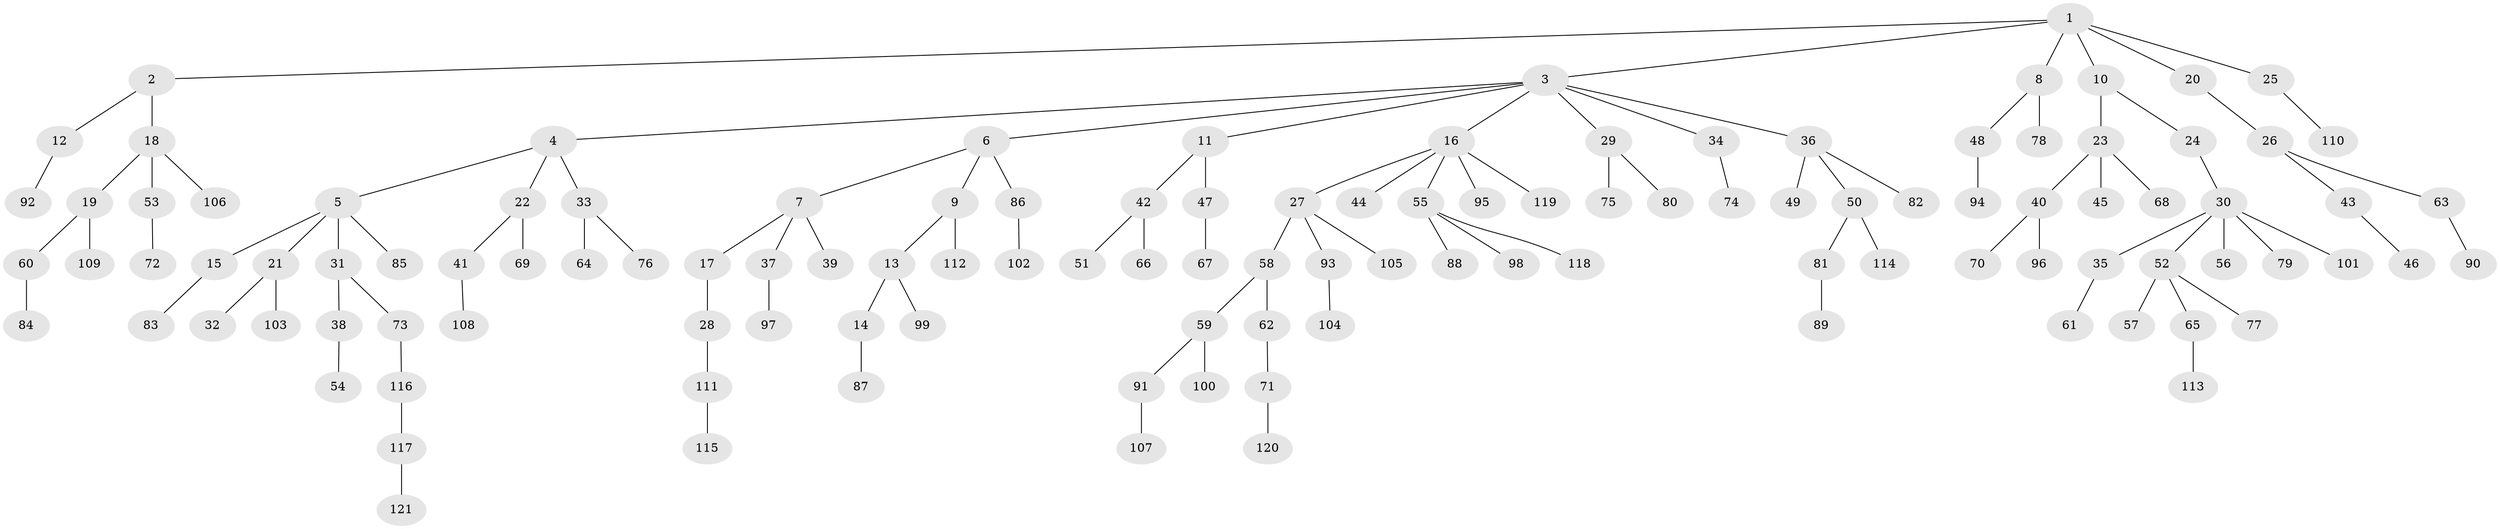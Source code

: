 // Generated by graph-tools (version 1.1) at 2025/02/03/09/25 03:02:30]
// undirected, 121 vertices, 120 edges
graph export_dot {
graph [start="1"]
  node [color=gray90,style=filled];
  1;
  2;
  3;
  4;
  5;
  6;
  7;
  8;
  9;
  10;
  11;
  12;
  13;
  14;
  15;
  16;
  17;
  18;
  19;
  20;
  21;
  22;
  23;
  24;
  25;
  26;
  27;
  28;
  29;
  30;
  31;
  32;
  33;
  34;
  35;
  36;
  37;
  38;
  39;
  40;
  41;
  42;
  43;
  44;
  45;
  46;
  47;
  48;
  49;
  50;
  51;
  52;
  53;
  54;
  55;
  56;
  57;
  58;
  59;
  60;
  61;
  62;
  63;
  64;
  65;
  66;
  67;
  68;
  69;
  70;
  71;
  72;
  73;
  74;
  75;
  76;
  77;
  78;
  79;
  80;
  81;
  82;
  83;
  84;
  85;
  86;
  87;
  88;
  89;
  90;
  91;
  92;
  93;
  94;
  95;
  96;
  97;
  98;
  99;
  100;
  101;
  102;
  103;
  104;
  105;
  106;
  107;
  108;
  109;
  110;
  111;
  112;
  113;
  114;
  115;
  116;
  117;
  118;
  119;
  120;
  121;
  1 -- 2;
  1 -- 3;
  1 -- 8;
  1 -- 10;
  1 -- 20;
  1 -- 25;
  2 -- 12;
  2 -- 18;
  3 -- 4;
  3 -- 6;
  3 -- 11;
  3 -- 16;
  3 -- 29;
  3 -- 34;
  3 -- 36;
  4 -- 5;
  4 -- 22;
  4 -- 33;
  5 -- 15;
  5 -- 21;
  5 -- 31;
  5 -- 85;
  6 -- 7;
  6 -- 9;
  6 -- 86;
  7 -- 17;
  7 -- 37;
  7 -- 39;
  8 -- 48;
  8 -- 78;
  9 -- 13;
  9 -- 112;
  10 -- 23;
  10 -- 24;
  11 -- 42;
  11 -- 47;
  12 -- 92;
  13 -- 14;
  13 -- 99;
  14 -- 87;
  15 -- 83;
  16 -- 27;
  16 -- 44;
  16 -- 55;
  16 -- 95;
  16 -- 119;
  17 -- 28;
  18 -- 19;
  18 -- 53;
  18 -- 106;
  19 -- 60;
  19 -- 109;
  20 -- 26;
  21 -- 32;
  21 -- 103;
  22 -- 41;
  22 -- 69;
  23 -- 40;
  23 -- 45;
  23 -- 68;
  24 -- 30;
  25 -- 110;
  26 -- 43;
  26 -- 63;
  27 -- 58;
  27 -- 93;
  27 -- 105;
  28 -- 111;
  29 -- 75;
  29 -- 80;
  30 -- 35;
  30 -- 52;
  30 -- 56;
  30 -- 79;
  30 -- 101;
  31 -- 38;
  31 -- 73;
  33 -- 64;
  33 -- 76;
  34 -- 74;
  35 -- 61;
  36 -- 49;
  36 -- 50;
  36 -- 82;
  37 -- 97;
  38 -- 54;
  40 -- 70;
  40 -- 96;
  41 -- 108;
  42 -- 51;
  42 -- 66;
  43 -- 46;
  47 -- 67;
  48 -- 94;
  50 -- 81;
  50 -- 114;
  52 -- 57;
  52 -- 65;
  52 -- 77;
  53 -- 72;
  55 -- 88;
  55 -- 98;
  55 -- 118;
  58 -- 59;
  58 -- 62;
  59 -- 91;
  59 -- 100;
  60 -- 84;
  62 -- 71;
  63 -- 90;
  65 -- 113;
  71 -- 120;
  73 -- 116;
  81 -- 89;
  86 -- 102;
  91 -- 107;
  93 -- 104;
  111 -- 115;
  116 -- 117;
  117 -- 121;
}
